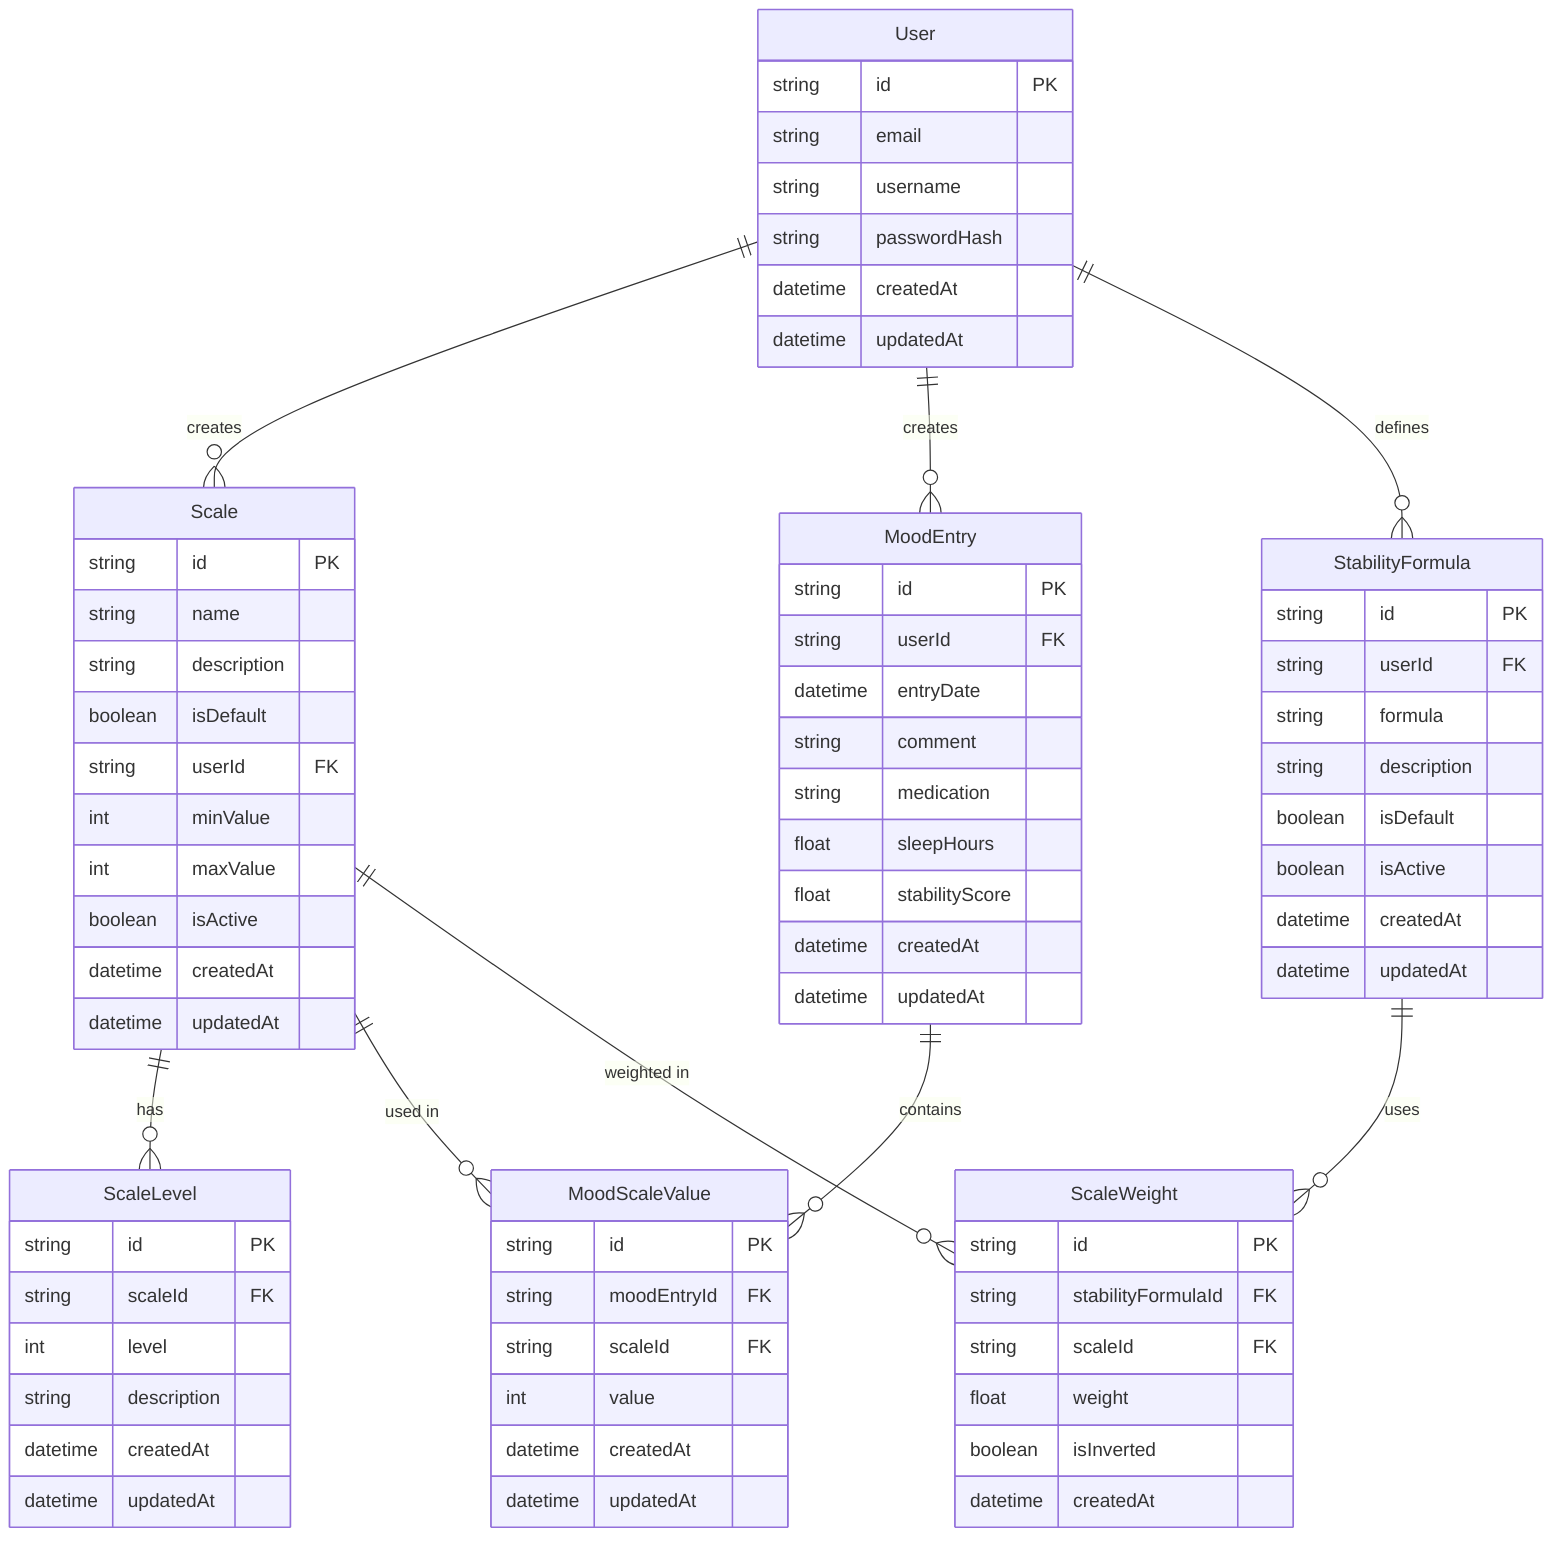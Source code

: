 erDiagram
    User {
        string id PK
        string email
        string username
        string passwordHash
        datetime createdAt
        datetime updatedAt
    }
    
    Scale {
        string id PK
        string name
        string description
        boolean isDefault
        string userId FK
        int minValue
        int maxValue
        boolean isActive
        datetime createdAt
        datetime updatedAt
    }
    
    ScaleLevel {
        string id PK
        string scaleId FK
        int level
        string description
        datetime createdAt
        datetime updatedAt
    }
    
    MoodEntry {
        string id PK
        string userId FK
        datetime entryDate
        string comment
        string medication
        float sleepHours
        float stabilityScore
        datetime createdAt
        datetime updatedAt
    }
    
    MoodScaleValue {
        string id PK
        string moodEntryId FK
        string scaleId FK
        int value
        datetime createdAt
        datetime updatedAt
    }
    
    StabilityFormula {
        string id PK
        string userId FK
        string formula
        string description
        boolean isDefault
        boolean isActive
        datetime createdAt
        datetime updatedAt
    }
    
    ScaleWeight {
        string id PK
        string stabilityFormulaId FK
        string scaleId FK
        float weight
        boolean isInverted
        datetime createdAt
    }
    
    User ||--o{ Scale : "creates"
    User ||--o{ MoodEntry : "creates"
    User ||--o{ StabilityFormula : "defines"
    
    Scale ||--o{ ScaleLevel : "has"
    Scale ||--o{ MoodScaleValue : "used in"
    
    MoodEntry ||--o{ MoodScaleValue : "contains"
    
    StabilityFormula ||--o{ ScaleWeight : "uses"
    Scale ||--o{ ScaleWeight : "weighted in"